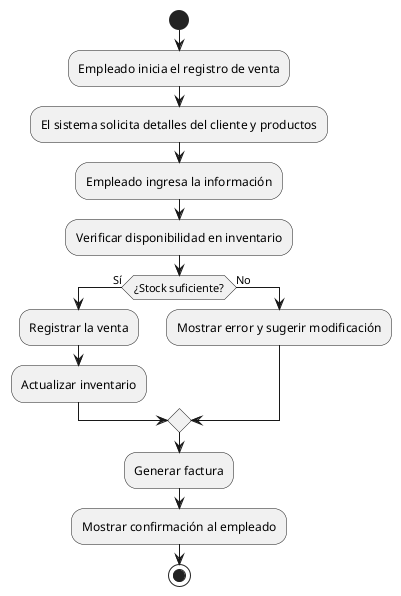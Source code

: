 @startuml
start
:Empleado inicia el registro de venta;
:El sistema solicita detalles del cliente y productos;
:Empleado ingresa la información;
:Verificar disponibilidad en inventario;
if (¿Stock suficiente?) then (Sí)
  :Registrar la venta;
  :Actualizar inventario;
else (No)
  :Mostrar error y sugerir modificación;
endif
:Generar factura;
:Mostrar confirmación al empleado;
stop
@enduml
